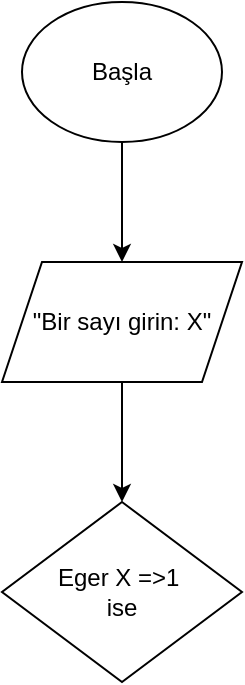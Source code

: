 <mxfile version="21.7.2" type="github">
  <diagram name="Page-1" id="xMceBH584eg32xvEKxVm">
    <mxGraphModel dx="955" dy="515" grid="1" gridSize="10" guides="1" tooltips="1" connect="1" arrows="1" fold="1" page="1" pageScale="1" pageWidth="850" pageHeight="1100" math="0" shadow="0">
      <root>
        <mxCell id="0" />
        <mxCell id="1" parent="0" />
        <mxCell id="krMiUuL-qzigSKpsnWHl-12" style="edgeStyle=orthogonalEdgeStyle;rounded=0;orthogonalLoop=1;jettySize=auto;html=1;" edge="1" parent="1" source="krMiUuL-qzigSKpsnWHl-1">
          <mxGeometry relative="1" as="geometry">
            <mxPoint x="410" y="130" as="targetPoint" />
          </mxGeometry>
        </mxCell>
        <mxCell id="krMiUuL-qzigSKpsnWHl-1" value="Başla" style="ellipse;whiteSpace=wrap;html=1;" vertex="1" parent="1">
          <mxGeometry x="360" width="100" height="70" as="geometry" />
        </mxCell>
        <mxCell id="krMiUuL-qzigSKpsnWHl-14" style="edgeStyle=orthogonalEdgeStyle;rounded=0;orthogonalLoop=1;jettySize=auto;html=1;" edge="1" parent="1" source="krMiUuL-qzigSKpsnWHl-13">
          <mxGeometry relative="1" as="geometry">
            <mxPoint x="410" y="250" as="targetPoint" />
          </mxGeometry>
        </mxCell>
        <mxCell id="krMiUuL-qzigSKpsnWHl-13" value="&quot;Bir sayı girin: X&quot;" style="shape=parallelogram;perimeter=parallelogramPerimeter;whiteSpace=wrap;html=1;fixedSize=1;" vertex="1" parent="1">
          <mxGeometry x="350" y="130" width="120" height="60" as="geometry" />
        </mxCell>
        <mxCell id="krMiUuL-qzigSKpsnWHl-15" value="&lt;div&gt;Eger X =&amp;gt;1&amp;nbsp;&lt;/div&gt;&lt;div&gt;ise&lt;/div&gt;" style="rhombus;whiteSpace=wrap;html=1;" vertex="1" parent="1">
          <mxGeometry x="350" y="250" width="120" height="90" as="geometry" />
        </mxCell>
      </root>
    </mxGraphModel>
  </diagram>
</mxfile>
